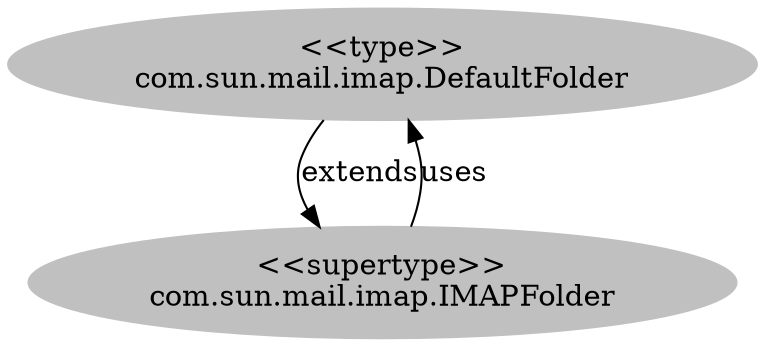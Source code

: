 digraph stk {
	com_sun_mail_imap_DefaultFolder [label="<<type>>
com.sun.mail.imap.DefaultFolder",style=filled,color="grey"];
	com_sun_mail_imap_IMAPFolder [label="<<supertype>>
com.sun.mail.imap.IMAPFolder",style=filled,color="grey"];
	com_sun_mail_imap_DefaultFolder -> com_sun_mail_imap_IMAPFolder [label=extends];
	com_sun_mail_imap_IMAPFolder -> com_sun_mail_imap_DefaultFolder [label=uses];
}
